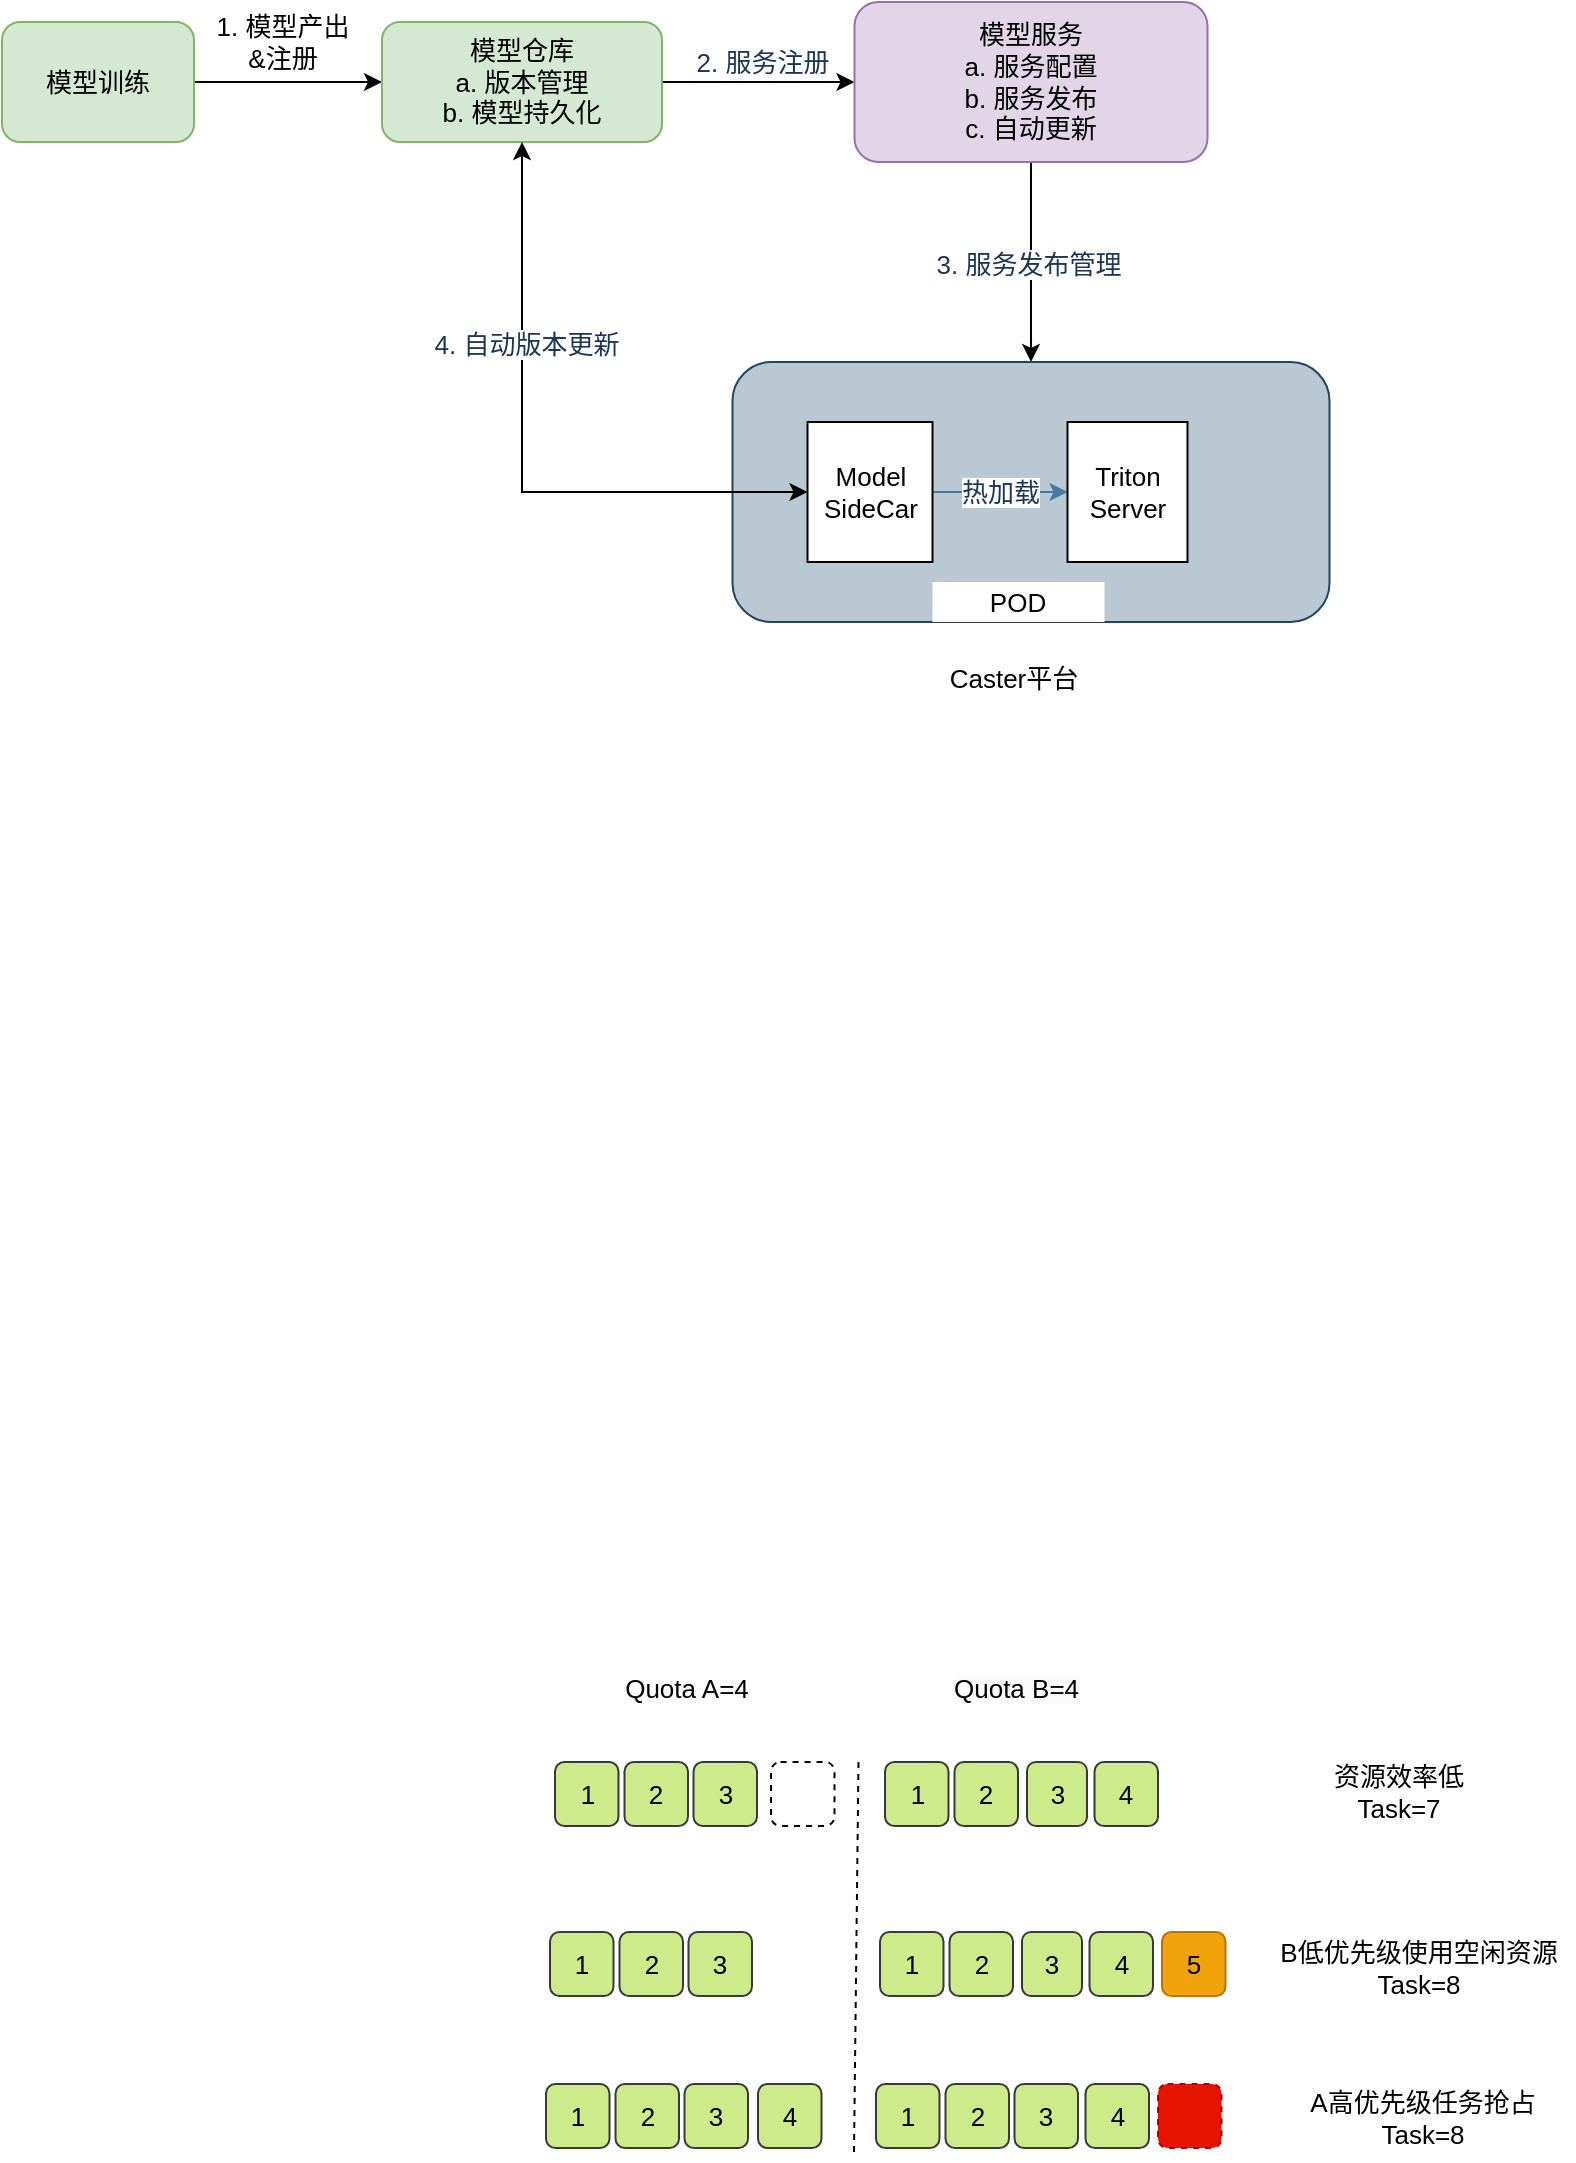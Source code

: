 <mxfile version="21.1.2" type="github">
  <diagram name="第 1 页" id="xBQ18PWrP7BkcB9rqu8b">
    <mxGraphModel dx="954" dy="515" grid="0" gridSize="10" guides="1" tooltips="1" connect="1" arrows="1" fold="1" page="1" pageScale="1" pageWidth="827" pageHeight="1169" math="0" shadow="0">
      <root>
        <mxCell id="0" />
        <mxCell id="1" parent="0" />
        <mxCell id="3kCGkrtOYdcLROXbUYzU-16" style="edgeStyle=orthogonalEdgeStyle;shape=connector;curved=1;rounded=0;orthogonalLoop=1;jettySize=auto;html=1;exitX=1;exitY=0.5;exitDx=0;exitDy=0;entryX=0;entryY=0.5;entryDx=0;entryDy=0;labelBackgroundColor=default;strokeColor=default;fontFamily=Helvetica;fontSize=13;fontColor=default;endArrow=classic;" parent="1" source="3kCGkrtOYdcLROXbUYzU-1" target="3kCGkrtOYdcLROXbUYzU-2" edge="1">
          <mxGeometry relative="1" as="geometry" />
        </mxCell>
        <mxCell id="3kCGkrtOYdcLROXbUYzU-18" value="1. 模型产出&lt;br style=&quot;font-size: 13px;&quot;&gt;&amp;amp;注册" style="edgeLabel;html=1;align=center;verticalAlign=middle;resizable=0;points=[];fontSize=13;fontFamily=Helvetica;fontColor=default;" parent="3kCGkrtOYdcLROXbUYzU-16" vertex="1" connectable="0">
          <mxGeometry x="-0.409" y="1" relative="1" as="geometry">
            <mxPoint x="16" y="-19" as="offset" />
          </mxGeometry>
        </mxCell>
        <mxCell id="3kCGkrtOYdcLROXbUYzU-1" value="模型训练" style="rounded=1;whiteSpace=wrap;html=1;fillColor=#d5e8d4;strokeColor=#82b366;fontSize=13;" parent="1" vertex="1">
          <mxGeometry x="20" y="520" width="96" height="60" as="geometry" />
        </mxCell>
        <mxCell id="3kCGkrtOYdcLROXbUYzU-17" style="edgeStyle=orthogonalEdgeStyle;shape=connector;curved=1;rounded=0;orthogonalLoop=1;jettySize=auto;html=1;exitX=1;exitY=0.5;exitDx=0;exitDy=0;labelBackgroundColor=default;strokeColor=default;fontFamily=Helvetica;fontSize=13;fontColor=default;endArrow=classic;entryX=0;entryY=0.5;entryDx=0;entryDy=0;" parent="1" source="3kCGkrtOYdcLROXbUYzU-2" target="3kCGkrtOYdcLROXbUYzU-3" edge="1">
          <mxGeometry relative="1" as="geometry">
            <mxPoint x="410" y="550" as="targetPoint" />
          </mxGeometry>
        </mxCell>
        <mxCell id="3kCGkrtOYdcLROXbUYzU-44" value="2. 服务注册" style="edgeLabel;html=1;align=center;verticalAlign=middle;resizable=0;points=[];fontColor=#1D3557;fontSize=13;" parent="3kCGkrtOYdcLROXbUYzU-17" vertex="1" connectable="0">
          <mxGeometry x="0.08" relative="1" as="geometry">
            <mxPoint x="-2" y="-10" as="offset" />
          </mxGeometry>
        </mxCell>
        <mxCell id="3kCGkrtOYdcLROXbUYzU-2" value="模型仓库&lt;br style=&quot;font-size: 13px;&quot;&gt;a. 版本管理&lt;br style=&quot;font-size: 13px;&quot;&gt;b. 模型持久化" style="rounded=1;whiteSpace=wrap;html=1;fillColor=#d5e8d4;strokeColor=#82b366;fontSize=13;" parent="1" vertex="1">
          <mxGeometry x="210" y="520" width="140" height="60" as="geometry" />
        </mxCell>
        <mxCell id="3kCGkrtOYdcLROXbUYzU-33" style="edgeStyle=orthogonalEdgeStyle;rounded=0;orthogonalLoop=1;jettySize=auto;html=1;exitX=0.5;exitY=1;exitDx=0;exitDy=0;entryX=0.5;entryY=0;entryDx=0;entryDy=0;strokeColor=#000000;fontColor=#1D3557;fillColor=#A8DADC;fontSize=13;" parent="1" source="3kCGkrtOYdcLROXbUYzU-3" target="3kCGkrtOYdcLROXbUYzU-8" edge="1">
          <mxGeometry relative="1" as="geometry" />
        </mxCell>
        <mxCell id="3kCGkrtOYdcLROXbUYzU-35" value="3. 服务发布管理" style="edgeLabel;html=1;align=center;verticalAlign=middle;resizable=0;points=[];fontColor=#1D3557;fontSize=13;" parent="3kCGkrtOYdcLROXbUYzU-33" vertex="1" connectable="0">
          <mxGeometry x="0.017" y="-2" relative="1" as="geometry">
            <mxPoint as="offset" />
          </mxGeometry>
        </mxCell>
        <mxCell id="3kCGkrtOYdcLROXbUYzU-3" value="模型服务&lt;br style=&quot;font-size: 13px;&quot;&gt;a. 服务配置&lt;br style=&quot;font-size: 13px;&quot;&gt;b. 服务发布&lt;br style=&quot;font-size: 13px;&quot;&gt;c. 自动更新" style="rounded=1;whiteSpace=wrap;html=1;fillColor=#e1d5e7;strokeColor=#9673a6;fontSize=13;" parent="1" vertex="1">
          <mxGeometry x="446.25" y="510" width="176.5" height="80" as="geometry" />
        </mxCell>
        <mxCell id="3kCGkrtOYdcLROXbUYzU-8" value="" style="rounded=1;whiteSpace=wrap;html=1;fillColor=#bac8d3;strokeColor=#23445d;fontSize=13;" parent="1" vertex="1">
          <mxGeometry x="385.25" y="690" width="298.5" height="130" as="geometry" />
        </mxCell>
        <mxCell id="3kCGkrtOYdcLROXbUYzU-32" value="热加载" style="edgeStyle=orthogonalEdgeStyle;rounded=0;orthogonalLoop=1;jettySize=auto;html=1;exitX=1;exitY=0.5;exitDx=0;exitDy=0;entryX=0;entryY=0.5;entryDx=0;entryDy=0;strokeColor=#457B9D;fontColor=#1D3557;fillColor=#A8DADC;fontSize=13;" parent="1" source="3kCGkrtOYdcLROXbUYzU-9" target="3kCGkrtOYdcLROXbUYzU-10" edge="1">
          <mxGeometry relative="1" as="geometry" />
        </mxCell>
        <mxCell id="3kCGkrtOYdcLROXbUYzU-9" value="Model&lt;br style=&quot;font-size: 13px;&quot;&gt;SideCar" style="rounded=0;whiteSpace=wrap;html=1;fontSize=13;" parent="1" vertex="1">
          <mxGeometry x="422.75" y="720" width="62.5" height="70" as="geometry" />
        </mxCell>
        <mxCell id="3kCGkrtOYdcLROXbUYzU-10" value="Triton Server" style="rounded=0;whiteSpace=wrap;html=1;fontSize=13;" parent="1" vertex="1">
          <mxGeometry x="552.75" y="720" width="60" height="70" as="geometry" />
        </mxCell>
        <mxCell id="3kCGkrtOYdcLROXbUYzU-29" value="POD" style="rounded=0;whiteSpace=wrap;html=1;strokeColor=none;fontSize=13;" parent="1" vertex="1">
          <mxGeometry x="485.25" y="800" width="86" height="20" as="geometry" />
        </mxCell>
        <mxCell id="3kCGkrtOYdcLROXbUYzU-34" value="Caster平台" style="rounded=0;whiteSpace=wrap;html=1;strokeColor=none;fontSize=13;" parent="1" vertex="1">
          <mxGeometry x="483" y="838" width="86" height="20" as="geometry" />
        </mxCell>
        <mxCell id="3kCGkrtOYdcLROXbUYzU-38" style="edgeStyle=orthogonalEdgeStyle;rounded=0;orthogonalLoop=1;jettySize=auto;html=1;exitX=0.5;exitY=1;exitDx=0;exitDy=0;entryX=0;entryY=0.5;entryDx=0;entryDy=0;strokeColor=#000000;fontColor=#1D3557;fillColor=#A8DADC;startArrow=classic;startFill=1;fontSize=13;" parent="1" source="3kCGkrtOYdcLROXbUYzU-2" target="3kCGkrtOYdcLROXbUYzU-9" edge="1">
          <mxGeometry relative="1" as="geometry" />
        </mxCell>
        <mxCell id="3kCGkrtOYdcLROXbUYzU-40" value="4. 自动版本更新" style="edgeLabel;html=1;align=center;verticalAlign=middle;resizable=0;points=[];fontColor=#1D3557;fontSize=13;" parent="3kCGkrtOYdcLROXbUYzU-38" vertex="1" connectable="0">
          <mxGeometry x="-0.368" y="2" relative="1" as="geometry">
            <mxPoint as="offset" />
          </mxGeometry>
        </mxCell>
        <mxCell id="b7TzZbzFCZOkno9uhMaO-1" value="1" style="rounded=1;whiteSpace=wrap;html=1;fillColor=#cdeb8b;strokeColor=#36393d;fontSize=13;" vertex="1" parent="1">
          <mxGeometry x="294" y="1475" width="31.75" height="32" as="geometry" />
        </mxCell>
        <mxCell id="b7TzZbzFCZOkno9uhMaO-2" value="2" style="rounded=1;whiteSpace=wrap;html=1;fillColor=#cdeb8b;strokeColor=#36393d;fontSize=13;" vertex="1" parent="1">
          <mxGeometry x="328.75" y="1475" width="31.75" height="32" as="geometry" />
        </mxCell>
        <mxCell id="b7TzZbzFCZOkno9uhMaO-3" value="3" style="rounded=1;whiteSpace=wrap;html=1;fillColor=#cdeb8b;strokeColor=#36393d;fontSize=13;" vertex="1" parent="1">
          <mxGeometry x="363.25" y="1475" width="31.75" height="32" as="geometry" />
        </mxCell>
        <mxCell id="b7TzZbzFCZOkno9uhMaO-4" value="5" style="rounded=1;whiteSpace=wrap;html=1;fillColor=#f0a30a;strokeColor=#BD7000;fontSize=13;fontColor=#000000;" vertex="1" parent="1">
          <mxGeometry x="600" y="1475" width="31.75" height="32" as="geometry" />
        </mxCell>
        <mxCell id="b7TzZbzFCZOkno9uhMaO-5" value="1" style="rounded=1;whiteSpace=wrap;html=1;fillColor=#cdeb8b;strokeColor=#36393d;fontSize=13;" vertex="1" parent="1">
          <mxGeometry x="459" y="1475" width="31.75" height="32" as="geometry" />
        </mxCell>
        <mxCell id="b7TzZbzFCZOkno9uhMaO-6" value="2" style="rounded=1;whiteSpace=wrap;html=1;fillColor=#cdeb8b;strokeColor=#36393d;fontSize=13;" vertex="1" parent="1">
          <mxGeometry x="493.75" y="1475" width="31.75" height="32" as="geometry" />
        </mxCell>
        <mxCell id="b7TzZbzFCZOkno9uhMaO-7" value="3" style="rounded=1;whiteSpace=wrap;html=1;fillColor=#cdeb8b;strokeColor=#36393d;fontSize=13;" vertex="1" parent="1">
          <mxGeometry x="530" y="1475" width="30" height="32" as="geometry" />
        </mxCell>
        <mxCell id="b7TzZbzFCZOkno9uhMaO-8" value="4" style="rounded=1;whiteSpace=wrap;html=1;fillColor=#cdeb8b;strokeColor=#36393d;fontSize=13;" vertex="1" parent="1">
          <mxGeometry x="563.75" y="1475" width="31.75" height="32" as="geometry" />
        </mxCell>
        <mxCell id="b7TzZbzFCZOkno9uhMaO-9" value="1" style="rounded=1;whiteSpace=wrap;html=1;fillColor=#cdeb8b;strokeColor=#36393d;fontSize=13;" vertex="1" parent="1">
          <mxGeometry x="292" y="1551" width="31.75" height="32" as="geometry" />
        </mxCell>
        <mxCell id="b7TzZbzFCZOkno9uhMaO-10" value="2" style="rounded=1;whiteSpace=wrap;html=1;fillColor=#cdeb8b;strokeColor=#36393d;fontSize=13;" vertex="1" parent="1">
          <mxGeometry x="326.75" y="1551" width="31.75" height="32" as="geometry" />
        </mxCell>
        <mxCell id="b7TzZbzFCZOkno9uhMaO-11" value="3" style="rounded=1;whiteSpace=wrap;html=1;fillColor=#cdeb8b;strokeColor=#36393d;fontSize=13;" vertex="1" parent="1">
          <mxGeometry x="361.25" y="1551" width="31.75" height="32" as="geometry" />
        </mxCell>
        <mxCell id="b7TzZbzFCZOkno9uhMaO-12" value="" style="rounded=1;whiteSpace=wrap;html=1;fontSize=13;dashed=1;fillColor=#e51400;fontColor=#ffffff;strokeColor=#B20000;" vertex="1" parent="1">
          <mxGeometry x="598" y="1551" width="31.75" height="32" as="geometry" />
        </mxCell>
        <mxCell id="b7TzZbzFCZOkno9uhMaO-13" value="1" style="rounded=1;whiteSpace=wrap;html=1;fillColor=#cdeb8b;strokeColor=#36393d;fontSize=13;" vertex="1" parent="1">
          <mxGeometry x="457" y="1551" width="31.75" height="32" as="geometry" />
        </mxCell>
        <mxCell id="b7TzZbzFCZOkno9uhMaO-14" value="2" style="rounded=1;whiteSpace=wrap;html=1;fillColor=#cdeb8b;strokeColor=#36393d;fontSize=13;" vertex="1" parent="1">
          <mxGeometry x="491.75" y="1551" width="31.75" height="32" as="geometry" />
        </mxCell>
        <mxCell id="b7TzZbzFCZOkno9uhMaO-15" value="3" style="rounded=1;whiteSpace=wrap;html=1;fillColor=#cdeb8b;strokeColor=#36393d;fontSize=13;" vertex="1" parent="1">
          <mxGeometry x="526.25" y="1551" width="31.75" height="32" as="geometry" />
        </mxCell>
        <mxCell id="b7TzZbzFCZOkno9uhMaO-16" value="4" style="rounded=1;whiteSpace=wrap;html=1;fillColor=#cdeb8b;strokeColor=#36393d;fontSize=13;" vertex="1" parent="1">
          <mxGeometry x="561.75" y="1551" width="31.75" height="32" as="geometry" />
        </mxCell>
        <mxCell id="b7TzZbzFCZOkno9uhMaO-17" value="4" style="rounded=1;whiteSpace=wrap;html=1;fillColor=#cdeb8b;strokeColor=#36393d;fontSize=13;" vertex="1" parent="1">
          <mxGeometry x="398" y="1551" width="31.75" height="32" as="geometry" />
        </mxCell>
        <mxCell id="b7TzZbzFCZOkno9uhMaO-18" value="1" style="rounded=1;whiteSpace=wrap;html=1;fillColor=#cdeb8b;strokeColor=#36393d;fontSize=13;" vertex="1" parent="1">
          <mxGeometry x="296.5" y="1390" width="31.75" height="32" as="geometry" />
        </mxCell>
        <mxCell id="b7TzZbzFCZOkno9uhMaO-19" value="2" style="rounded=1;whiteSpace=wrap;html=1;fillColor=#cdeb8b;strokeColor=#36393d;fontSize=13;" vertex="1" parent="1">
          <mxGeometry x="331.25" y="1390" width="31.75" height="32" as="geometry" />
        </mxCell>
        <mxCell id="b7TzZbzFCZOkno9uhMaO-20" value="3" style="rounded=1;whiteSpace=wrap;html=1;fillColor=#cdeb8b;strokeColor=#36393d;fontSize=13;" vertex="1" parent="1">
          <mxGeometry x="365.75" y="1390" width="31.75" height="32" as="geometry" />
        </mxCell>
        <mxCell id="b7TzZbzFCZOkno9uhMaO-22" value="1" style="rounded=1;whiteSpace=wrap;html=1;fillColor=#cdeb8b;strokeColor=#36393d;fontSize=13;" vertex="1" parent="1">
          <mxGeometry x="461.5" y="1390" width="31.75" height="32" as="geometry" />
        </mxCell>
        <mxCell id="b7TzZbzFCZOkno9uhMaO-23" value="2" style="rounded=1;whiteSpace=wrap;html=1;fillColor=#cdeb8b;strokeColor=#36393d;fontSize=13;" vertex="1" parent="1">
          <mxGeometry x="496.25" y="1390" width="31.75" height="32" as="geometry" />
        </mxCell>
        <mxCell id="b7TzZbzFCZOkno9uhMaO-24" value="3" style="rounded=1;whiteSpace=wrap;html=1;fillColor=#cdeb8b;strokeColor=#36393d;fontSize=13;" vertex="1" parent="1">
          <mxGeometry x="532.5" y="1390" width="30" height="32" as="geometry" />
        </mxCell>
        <mxCell id="b7TzZbzFCZOkno9uhMaO-25" value="4" style="rounded=1;whiteSpace=wrap;html=1;fillColor=#cdeb8b;strokeColor=#36393d;fontSize=13;" vertex="1" parent="1">
          <mxGeometry x="566.25" y="1390" width="31.75" height="32" as="geometry" />
        </mxCell>
        <mxCell id="b7TzZbzFCZOkno9uhMaO-29" value="" style="rounded=1;whiteSpace=wrap;html=1;fontSize=13;dashed=1;" vertex="1" parent="1">
          <mxGeometry x="404.5" y="1390" width="31.75" height="32" as="geometry" />
        </mxCell>
        <mxCell id="b7TzZbzFCZOkno9uhMaO-35" value="资源效率低&lt;br style=&quot;font-size: 13px;&quot;&gt;Task=7" style="text;html=1;align=center;verticalAlign=middle;resizable=0;points=[];autosize=1;strokeColor=none;fillColor=none;fontSize=13;" vertex="1" parent="1">
          <mxGeometry x="676" y="1383" width="83" height="43" as="geometry" />
        </mxCell>
        <mxCell id="b7TzZbzFCZOkno9uhMaO-36" value="Quota A=4" style="text;html=1;align=center;verticalAlign=middle;resizable=0;points=[];autosize=1;strokeColor=none;fillColor=none;fontSize=13;" vertex="1" parent="1">
          <mxGeometry x="321.5" y="1339" width="80" height="28" as="geometry" />
        </mxCell>
        <mxCell id="b7TzZbzFCZOkno9uhMaO-37" value="B低优先级使用空闲资源&lt;br style=&quot;font-size: 13px;&quot;&gt;Task=8" style="text;html=1;align=center;verticalAlign=middle;resizable=0;points=[];autosize=1;strokeColor=none;fillColor=none;fontSize=13;" vertex="1" parent="1">
          <mxGeometry x="649" y="1471" width="157" height="43" as="geometry" />
        </mxCell>
        <mxCell id="b7TzZbzFCZOkno9uhMaO-38" value="A高优先级任务抢占&lt;br style=&quot;font-size: 13px;&quot;&gt;Task=8" style="text;html=1;align=center;verticalAlign=middle;resizable=0;points=[];autosize=1;strokeColor=none;fillColor=none;fontSize=13;" vertex="1" parent="1">
          <mxGeometry x="664" y="1546.5" width="131" height="43" as="geometry" />
        </mxCell>
        <mxCell id="b7TzZbzFCZOkno9uhMaO-40" value="" style="endArrow=none;dashed=1;html=1;rounded=0;fontSize=13;" edge="1" parent="1">
          <mxGeometry width="50" height="50" relative="1" as="geometry">
            <mxPoint x="446" y="1585" as="sourcePoint" />
            <mxPoint x="448.25" y="1390" as="targetPoint" />
          </mxGeometry>
        </mxCell>
        <mxCell id="b7TzZbzFCZOkno9uhMaO-41" value="&lt;meta charset=&quot;utf-8&quot; style=&quot;font-size: 13px;&quot;&gt;&lt;span style=&quot;color: rgb(0, 0, 0); font-family: Helvetica; font-size: 13px; font-style: normal; font-variant-ligatures: normal; font-variant-caps: normal; font-weight: 400; letter-spacing: normal; orphans: 2; text-align: center; text-indent: 0px; text-transform: none; widows: 2; word-spacing: 0px; -webkit-text-stroke-width: 0px; background-color: rgb(251, 251, 251); text-decoration-thickness: initial; text-decoration-style: initial; text-decoration-color: initial; float: none; display: inline !important;&quot;&gt;Quota B=4&lt;/span&gt;" style="text;whiteSpace=wrap;html=1;fontSize=13;" vertex="1" parent="1">
          <mxGeometry x="493.75" y="1339" width="86" height="36" as="geometry" />
        </mxCell>
      </root>
    </mxGraphModel>
  </diagram>
</mxfile>
